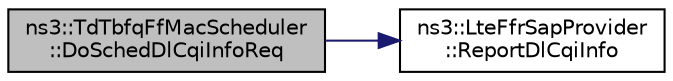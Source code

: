 digraph "ns3::TdTbfqFfMacScheduler::DoSchedDlCqiInfoReq"
{
 // LATEX_PDF_SIZE
  edge [fontname="Helvetica",fontsize="10",labelfontname="Helvetica",labelfontsize="10"];
  node [fontname="Helvetica",fontsize="10",shape=record];
  rankdir="LR";
  Node1 [label="ns3::TdTbfqFfMacScheduler\l::DoSchedDlCqiInfoReq",height=0.2,width=0.4,color="black", fillcolor="grey75", style="filled", fontcolor="black",tooltip="Sched DL CQI info request."];
  Node1 -> Node2 [color="midnightblue",fontsize="10",style="solid",fontname="Helvetica"];
  Node2 [label="ns3::LteFfrSapProvider\l::ReportDlCqiInfo",height=0.2,width=0.4,color="black", fillcolor="white", style="filled",URL="$classns3_1_1_lte_ffr_sap_provider.html#a9b28572b241707f364405a269f79dbd8",tooltip="ReportDlCqiInfo."];
}
